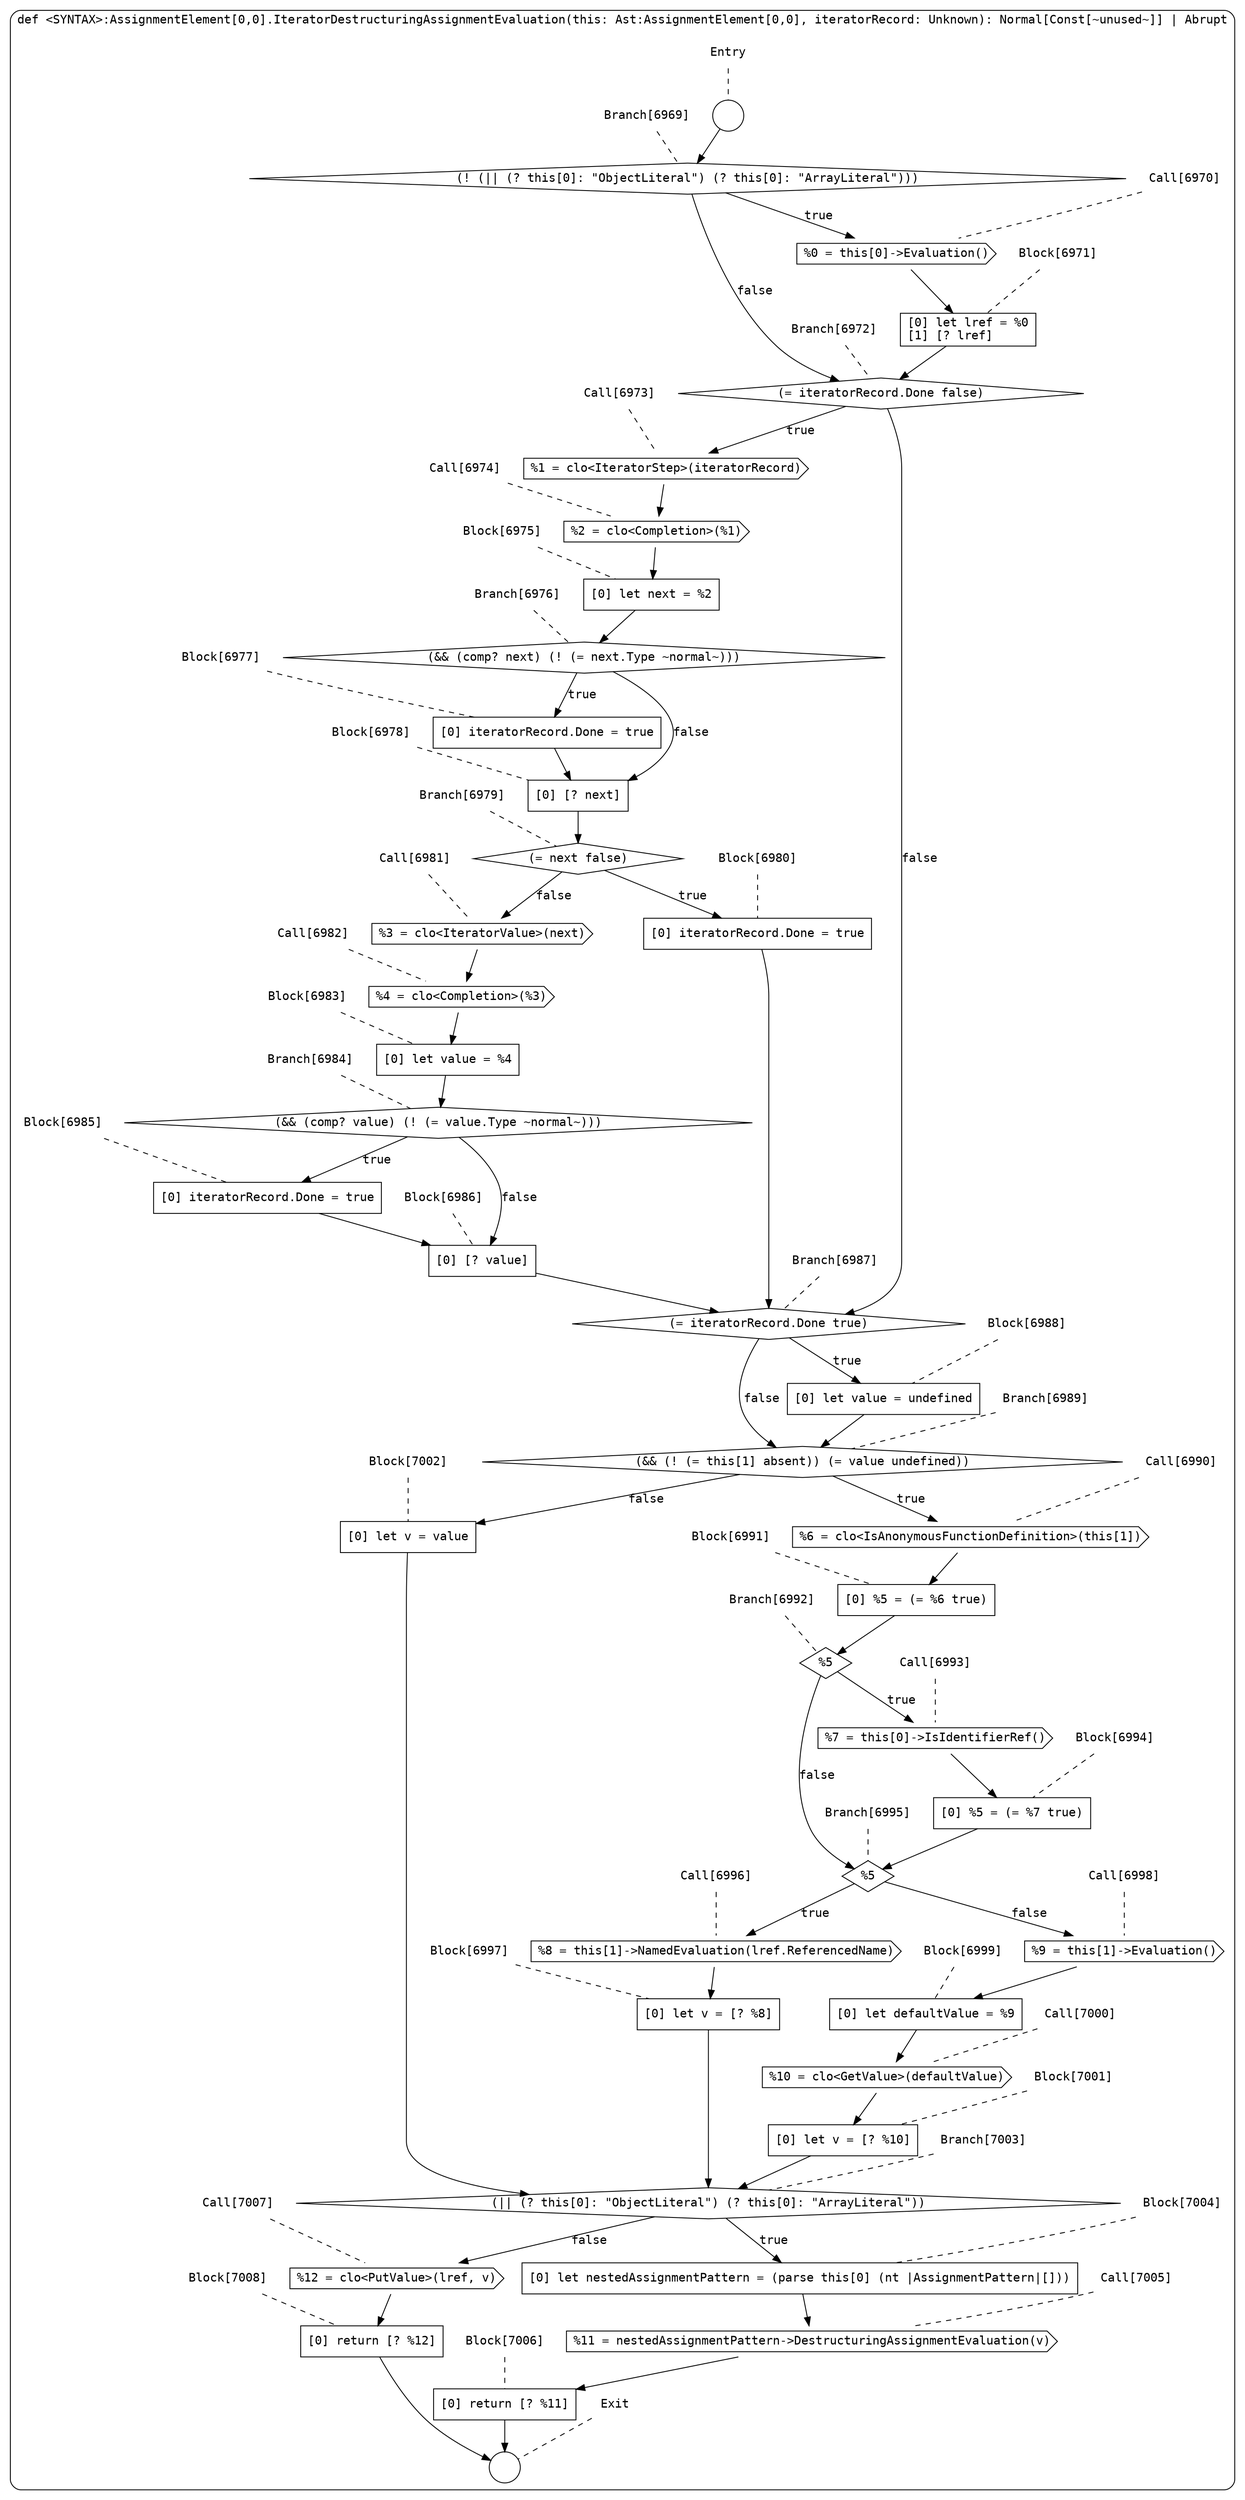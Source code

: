 digraph {
  graph [fontname = "Consolas"]
  node [fontname = "Consolas"]
  edge [fontname = "Consolas"]
  subgraph cluster1370 {
    label = "def <SYNTAX>:AssignmentElement[0,0].IteratorDestructuringAssignmentEvaluation(this: Ast:AssignmentElement[0,0], iteratorRecord: Unknown): Normal[Const[~unused~]] | Abrupt"
    style = rounded
    cluster1370_entry_name [shape=none, label=<<font color="black">Entry</font>>]
    cluster1370_entry_name -> cluster1370_entry [arrowhead=none, color="black", style=dashed]
    cluster1370_entry [shape=circle label=" " color="black" fillcolor="white" style=filled]
    cluster1370_entry -> node6969 [color="black"]
    cluster1370_exit_name [shape=none, label=<<font color="black">Exit</font>>]
    cluster1370_exit_name -> cluster1370_exit [arrowhead=none, color="black", style=dashed]
    cluster1370_exit [shape=circle label=" " color="black" fillcolor="white" style=filled]
    node6969_name [shape=none, label=<<font color="black">Branch[6969]</font>>]
    node6969_name -> node6969 [arrowhead=none, color="black", style=dashed]
    node6969 [shape=diamond, label=<<font color="black">(! (|| (? this[0]: &quot;ObjectLiteral&quot;) (? this[0]: &quot;ArrayLiteral&quot;)))</font>> color="black" fillcolor="white", style=filled]
    node6969 -> node6970 [label=<<font color="black">true</font>> color="black"]
    node6969 -> node6972 [label=<<font color="black">false</font>> color="black"]
    node6970_name [shape=none, label=<<font color="black">Call[6970]</font>>]
    node6970_name -> node6970 [arrowhead=none, color="black", style=dashed]
    node6970 [shape=cds, label=<<font color="black">%0 = this[0]-&gt;Evaluation()</font>> color="black" fillcolor="white", style=filled]
    node6970 -> node6971 [color="black"]
    node6972_name [shape=none, label=<<font color="black">Branch[6972]</font>>]
    node6972_name -> node6972 [arrowhead=none, color="black", style=dashed]
    node6972 [shape=diamond, label=<<font color="black">(= iteratorRecord.Done false)</font>> color="black" fillcolor="white", style=filled]
    node6972 -> node6973 [label=<<font color="black">true</font>> color="black"]
    node6972 -> node6987 [label=<<font color="black">false</font>> color="black"]
    node6971_name [shape=none, label=<<font color="black">Block[6971]</font>>]
    node6971_name -> node6971 [arrowhead=none, color="black", style=dashed]
    node6971 [shape=box, label=<<font color="black">[0] let lref = %0<BR ALIGN="LEFT"/>[1] [? lref]<BR ALIGN="LEFT"/></font>> color="black" fillcolor="white", style=filled]
    node6971 -> node6972 [color="black"]
    node6973_name [shape=none, label=<<font color="black">Call[6973]</font>>]
    node6973_name -> node6973 [arrowhead=none, color="black", style=dashed]
    node6973 [shape=cds, label=<<font color="black">%1 = clo&lt;IteratorStep&gt;(iteratorRecord)</font>> color="black" fillcolor="white", style=filled]
    node6973 -> node6974 [color="black"]
    node6987_name [shape=none, label=<<font color="black">Branch[6987]</font>>]
    node6987_name -> node6987 [arrowhead=none, color="black", style=dashed]
    node6987 [shape=diamond, label=<<font color="black">(= iteratorRecord.Done true)</font>> color="black" fillcolor="white", style=filled]
    node6987 -> node6988 [label=<<font color="black">true</font>> color="black"]
    node6987 -> node6989 [label=<<font color="black">false</font>> color="black"]
    node6974_name [shape=none, label=<<font color="black">Call[6974]</font>>]
    node6974_name -> node6974 [arrowhead=none, color="black", style=dashed]
    node6974 [shape=cds, label=<<font color="black">%2 = clo&lt;Completion&gt;(%1)</font>> color="black" fillcolor="white", style=filled]
    node6974 -> node6975 [color="black"]
    node6988_name [shape=none, label=<<font color="black">Block[6988]</font>>]
    node6988_name -> node6988 [arrowhead=none, color="black", style=dashed]
    node6988 [shape=box, label=<<font color="black">[0] let value = undefined<BR ALIGN="LEFT"/></font>> color="black" fillcolor="white", style=filled]
    node6988 -> node6989 [color="black"]
    node6989_name [shape=none, label=<<font color="black">Branch[6989]</font>>]
    node6989_name -> node6989 [arrowhead=none, color="black", style=dashed]
    node6989 [shape=diamond, label=<<font color="black">(&amp;&amp; (! (= this[1] absent)) (= value undefined))</font>> color="black" fillcolor="white", style=filled]
    node6989 -> node6990 [label=<<font color="black">true</font>> color="black"]
    node6989 -> node7002 [label=<<font color="black">false</font>> color="black"]
    node6975_name [shape=none, label=<<font color="black">Block[6975]</font>>]
    node6975_name -> node6975 [arrowhead=none, color="black", style=dashed]
    node6975 [shape=box, label=<<font color="black">[0] let next = %2<BR ALIGN="LEFT"/></font>> color="black" fillcolor="white", style=filled]
    node6975 -> node6976 [color="black"]
    node6990_name [shape=none, label=<<font color="black">Call[6990]</font>>]
    node6990_name -> node6990 [arrowhead=none, color="black", style=dashed]
    node6990 [shape=cds, label=<<font color="black">%6 = clo&lt;IsAnonymousFunctionDefinition&gt;(this[1])</font>> color="black" fillcolor="white", style=filled]
    node6990 -> node6991 [color="black"]
    node7002_name [shape=none, label=<<font color="black">Block[7002]</font>>]
    node7002_name -> node7002 [arrowhead=none, color="black", style=dashed]
    node7002 [shape=box, label=<<font color="black">[0] let v = value<BR ALIGN="LEFT"/></font>> color="black" fillcolor="white", style=filled]
    node7002 -> node7003 [color="black"]
    node6976_name [shape=none, label=<<font color="black">Branch[6976]</font>>]
    node6976_name -> node6976 [arrowhead=none, color="black", style=dashed]
    node6976 [shape=diamond, label=<<font color="black">(&amp;&amp; (comp? next) (! (= next.Type ~normal~)))</font>> color="black" fillcolor="white", style=filled]
    node6976 -> node6977 [label=<<font color="black">true</font>> color="black"]
    node6976 -> node6978 [label=<<font color="black">false</font>> color="black"]
    node6991_name [shape=none, label=<<font color="black">Block[6991]</font>>]
    node6991_name -> node6991 [arrowhead=none, color="black", style=dashed]
    node6991 [shape=box, label=<<font color="black">[0] %5 = (= %6 true)<BR ALIGN="LEFT"/></font>> color="black" fillcolor="white", style=filled]
    node6991 -> node6992 [color="black"]
    node7003_name [shape=none, label=<<font color="black">Branch[7003]</font>>]
    node7003_name -> node7003 [arrowhead=none, color="black", style=dashed]
    node7003 [shape=diamond, label=<<font color="black">(|| (? this[0]: &quot;ObjectLiteral&quot;) (? this[0]: &quot;ArrayLiteral&quot;))</font>> color="black" fillcolor="white", style=filled]
    node7003 -> node7004 [label=<<font color="black">true</font>> color="black"]
    node7003 -> node7007 [label=<<font color="black">false</font>> color="black"]
    node6977_name [shape=none, label=<<font color="black">Block[6977]</font>>]
    node6977_name -> node6977 [arrowhead=none, color="black", style=dashed]
    node6977 [shape=box, label=<<font color="black">[0] iteratorRecord.Done = true<BR ALIGN="LEFT"/></font>> color="black" fillcolor="white", style=filled]
    node6977 -> node6978 [color="black"]
    node6978_name [shape=none, label=<<font color="black">Block[6978]</font>>]
    node6978_name -> node6978 [arrowhead=none, color="black", style=dashed]
    node6978 [shape=box, label=<<font color="black">[0] [? next]<BR ALIGN="LEFT"/></font>> color="black" fillcolor="white", style=filled]
    node6978 -> node6979 [color="black"]
    node6992_name [shape=none, label=<<font color="black">Branch[6992]</font>>]
    node6992_name -> node6992 [arrowhead=none, color="black", style=dashed]
    node6992 [shape=diamond, label=<<font color="black">%5</font>> color="black" fillcolor="white", style=filled]
    node6992 -> node6993 [label=<<font color="black">true</font>> color="black"]
    node6992 -> node6995 [label=<<font color="black">false</font>> color="black"]
    node7004_name [shape=none, label=<<font color="black">Block[7004]</font>>]
    node7004_name -> node7004 [arrowhead=none, color="black", style=dashed]
    node7004 [shape=box, label=<<font color="black">[0] let nestedAssignmentPattern = (parse this[0] (nt |AssignmentPattern|[]))<BR ALIGN="LEFT"/></font>> color="black" fillcolor="white", style=filled]
    node7004 -> node7005 [color="black"]
    node7007_name [shape=none, label=<<font color="black">Call[7007]</font>>]
    node7007_name -> node7007 [arrowhead=none, color="black", style=dashed]
    node7007 [shape=cds, label=<<font color="black">%12 = clo&lt;PutValue&gt;(lref, v)</font>> color="black" fillcolor="white", style=filled]
    node7007 -> node7008 [color="black"]
    node6979_name [shape=none, label=<<font color="black">Branch[6979]</font>>]
    node6979_name -> node6979 [arrowhead=none, color="black", style=dashed]
    node6979 [shape=diamond, label=<<font color="black">(= next false)</font>> color="black" fillcolor="white", style=filled]
    node6979 -> node6980 [label=<<font color="black">true</font>> color="black"]
    node6979 -> node6981 [label=<<font color="black">false</font>> color="black"]
    node6993_name [shape=none, label=<<font color="black">Call[6993]</font>>]
    node6993_name -> node6993 [arrowhead=none, color="black", style=dashed]
    node6993 [shape=cds, label=<<font color="black">%7 = this[0]-&gt;IsIdentifierRef()</font>> color="black" fillcolor="white", style=filled]
    node6993 -> node6994 [color="black"]
    node6995_name [shape=none, label=<<font color="black">Branch[6995]</font>>]
    node6995_name -> node6995 [arrowhead=none, color="black", style=dashed]
    node6995 [shape=diamond, label=<<font color="black">%5</font>> color="black" fillcolor="white", style=filled]
    node6995 -> node6996 [label=<<font color="black">true</font>> color="black"]
    node6995 -> node6998 [label=<<font color="black">false</font>> color="black"]
    node7005_name [shape=none, label=<<font color="black">Call[7005]</font>>]
    node7005_name -> node7005 [arrowhead=none, color="black", style=dashed]
    node7005 [shape=cds, label=<<font color="black">%11 = nestedAssignmentPattern-&gt;DestructuringAssignmentEvaluation(v)</font>> color="black" fillcolor="white", style=filled]
    node7005 -> node7006 [color="black"]
    node7008_name [shape=none, label=<<font color="black">Block[7008]</font>>]
    node7008_name -> node7008 [arrowhead=none, color="black", style=dashed]
    node7008 [shape=box, label=<<font color="black">[0] return [? %12]<BR ALIGN="LEFT"/></font>> color="black" fillcolor="white", style=filled]
    node7008 -> cluster1370_exit [color="black"]
    node6980_name [shape=none, label=<<font color="black">Block[6980]</font>>]
    node6980_name -> node6980 [arrowhead=none, color="black", style=dashed]
    node6980 [shape=box, label=<<font color="black">[0] iteratorRecord.Done = true<BR ALIGN="LEFT"/></font>> color="black" fillcolor="white", style=filled]
    node6980 -> node6987 [color="black"]
    node6981_name [shape=none, label=<<font color="black">Call[6981]</font>>]
    node6981_name -> node6981 [arrowhead=none, color="black", style=dashed]
    node6981 [shape=cds, label=<<font color="black">%3 = clo&lt;IteratorValue&gt;(next)</font>> color="black" fillcolor="white", style=filled]
    node6981 -> node6982 [color="black"]
    node6994_name [shape=none, label=<<font color="black">Block[6994]</font>>]
    node6994_name -> node6994 [arrowhead=none, color="black", style=dashed]
    node6994 [shape=box, label=<<font color="black">[0] %5 = (= %7 true)<BR ALIGN="LEFT"/></font>> color="black" fillcolor="white", style=filled]
    node6994 -> node6995 [color="black"]
    node6996_name [shape=none, label=<<font color="black">Call[6996]</font>>]
    node6996_name -> node6996 [arrowhead=none, color="black", style=dashed]
    node6996 [shape=cds, label=<<font color="black">%8 = this[1]-&gt;NamedEvaluation(lref.ReferencedName)</font>> color="black" fillcolor="white", style=filled]
    node6996 -> node6997 [color="black"]
    node6998_name [shape=none, label=<<font color="black">Call[6998]</font>>]
    node6998_name -> node6998 [arrowhead=none, color="black", style=dashed]
    node6998 [shape=cds, label=<<font color="black">%9 = this[1]-&gt;Evaluation()</font>> color="black" fillcolor="white", style=filled]
    node6998 -> node6999 [color="black"]
    node7006_name [shape=none, label=<<font color="black">Block[7006]</font>>]
    node7006_name -> node7006 [arrowhead=none, color="black", style=dashed]
    node7006 [shape=box, label=<<font color="black">[0] return [? %11]<BR ALIGN="LEFT"/></font>> color="black" fillcolor="white", style=filled]
    node7006 -> cluster1370_exit [color="black"]
    node6982_name [shape=none, label=<<font color="black">Call[6982]</font>>]
    node6982_name -> node6982 [arrowhead=none, color="black", style=dashed]
    node6982 [shape=cds, label=<<font color="black">%4 = clo&lt;Completion&gt;(%3)</font>> color="black" fillcolor="white", style=filled]
    node6982 -> node6983 [color="black"]
    node6997_name [shape=none, label=<<font color="black">Block[6997]</font>>]
    node6997_name -> node6997 [arrowhead=none, color="black", style=dashed]
    node6997 [shape=box, label=<<font color="black">[0] let v = [? %8]<BR ALIGN="LEFT"/></font>> color="black" fillcolor="white", style=filled]
    node6997 -> node7003 [color="black"]
    node6999_name [shape=none, label=<<font color="black">Block[6999]</font>>]
    node6999_name -> node6999 [arrowhead=none, color="black", style=dashed]
    node6999 [shape=box, label=<<font color="black">[0] let defaultValue = %9<BR ALIGN="LEFT"/></font>> color="black" fillcolor="white", style=filled]
    node6999 -> node7000 [color="black"]
    node6983_name [shape=none, label=<<font color="black">Block[6983]</font>>]
    node6983_name -> node6983 [arrowhead=none, color="black", style=dashed]
    node6983 [shape=box, label=<<font color="black">[0] let value = %4<BR ALIGN="LEFT"/></font>> color="black" fillcolor="white", style=filled]
    node6983 -> node6984 [color="black"]
    node7000_name [shape=none, label=<<font color="black">Call[7000]</font>>]
    node7000_name -> node7000 [arrowhead=none, color="black", style=dashed]
    node7000 [shape=cds, label=<<font color="black">%10 = clo&lt;GetValue&gt;(defaultValue)</font>> color="black" fillcolor="white", style=filled]
    node7000 -> node7001 [color="black"]
    node6984_name [shape=none, label=<<font color="black">Branch[6984]</font>>]
    node6984_name -> node6984 [arrowhead=none, color="black", style=dashed]
    node6984 [shape=diamond, label=<<font color="black">(&amp;&amp; (comp? value) (! (= value.Type ~normal~)))</font>> color="black" fillcolor="white", style=filled]
    node6984 -> node6985 [label=<<font color="black">true</font>> color="black"]
    node6984 -> node6986 [label=<<font color="black">false</font>> color="black"]
    node7001_name [shape=none, label=<<font color="black">Block[7001]</font>>]
    node7001_name -> node7001 [arrowhead=none, color="black", style=dashed]
    node7001 [shape=box, label=<<font color="black">[0] let v = [? %10]<BR ALIGN="LEFT"/></font>> color="black" fillcolor="white", style=filled]
    node7001 -> node7003 [color="black"]
    node6985_name [shape=none, label=<<font color="black">Block[6985]</font>>]
    node6985_name -> node6985 [arrowhead=none, color="black", style=dashed]
    node6985 [shape=box, label=<<font color="black">[0] iteratorRecord.Done = true<BR ALIGN="LEFT"/></font>> color="black" fillcolor="white", style=filled]
    node6985 -> node6986 [color="black"]
    node6986_name [shape=none, label=<<font color="black">Block[6986]</font>>]
    node6986_name -> node6986 [arrowhead=none, color="black", style=dashed]
    node6986 [shape=box, label=<<font color="black">[0] [? value]<BR ALIGN="LEFT"/></font>> color="black" fillcolor="white", style=filled]
    node6986 -> node6987 [color="black"]
  }
}